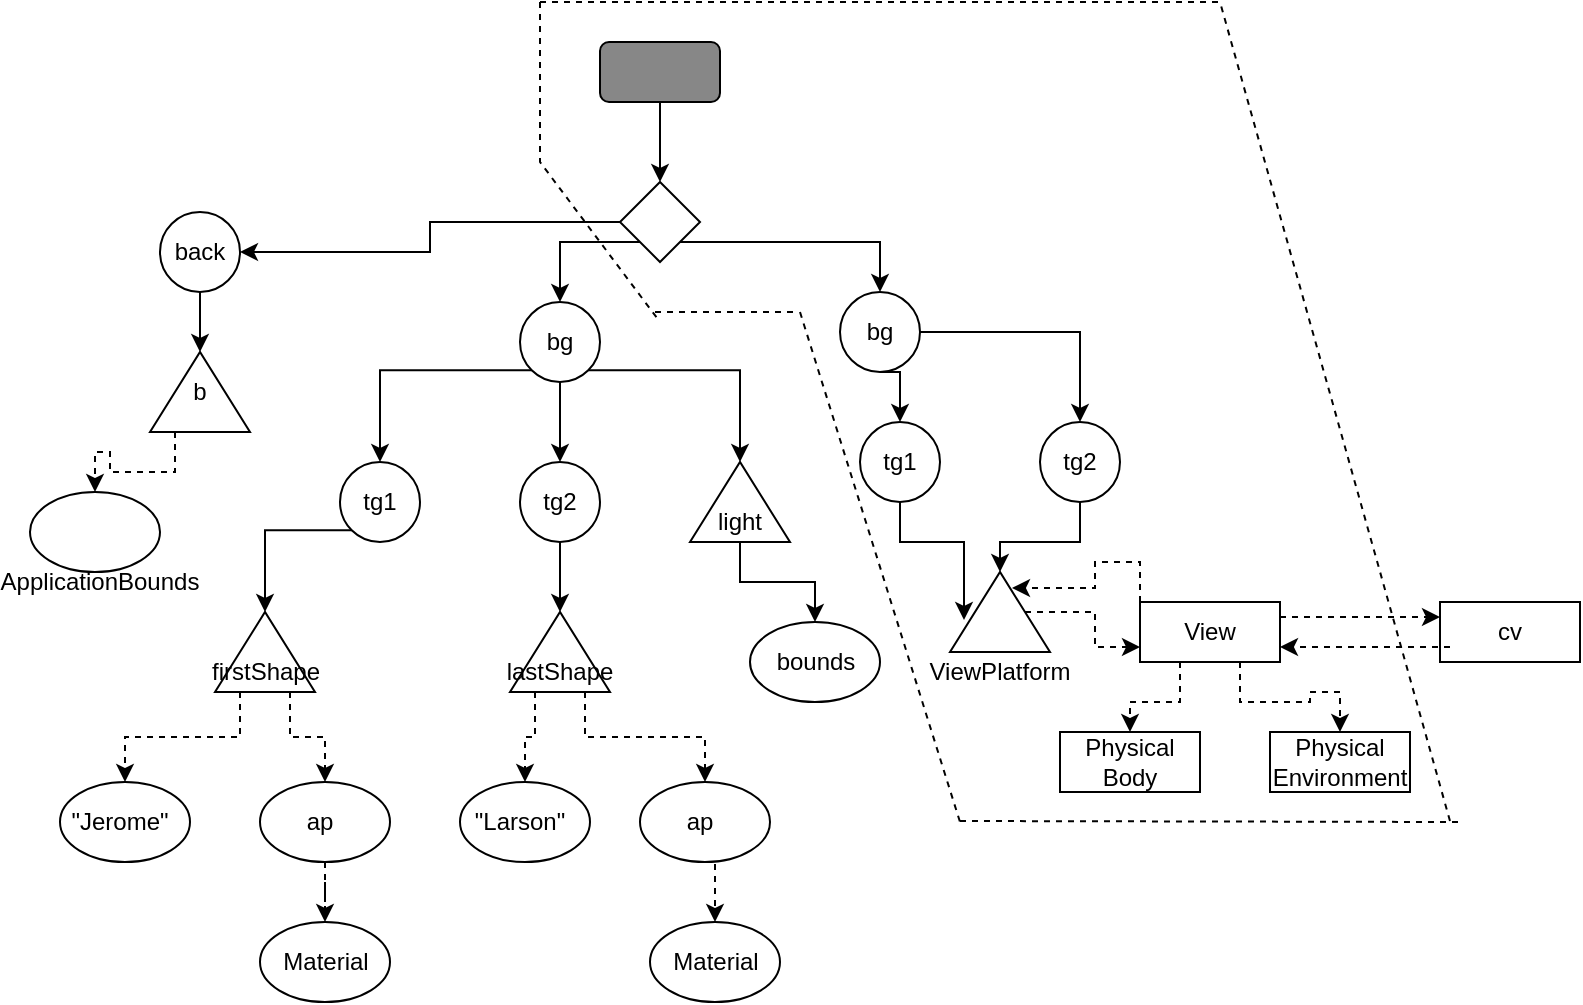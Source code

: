 <mxfile version="20.8.20" type="device"><diagram name="Page-1" id="sTvux-O_0oKiMii5cehG"><mxGraphModel dx="1434" dy="788" grid="1" gridSize="10" guides="1" tooltips="1" connect="1" arrows="1" fold="1" page="1" pageScale="1" pageWidth="850" pageHeight="1100" math="0" shadow="0"><root><mxCell id="0"/><mxCell id="1" parent="0"/><mxCell id="HU8XDsG58Dn04ZRYLfor-3" style="edgeStyle=orthogonalEdgeStyle;rounded=0;orthogonalLoop=1;jettySize=auto;html=1;exitX=0.5;exitY=1;exitDx=0;exitDy=0;entryX=0.5;entryY=0;entryDx=0;entryDy=0;" edge="1" parent="1" source="HU8XDsG58Dn04ZRYLfor-1" target="HU8XDsG58Dn04ZRYLfor-2"><mxGeometry relative="1" as="geometry"/></mxCell><mxCell id="HU8XDsG58Dn04ZRYLfor-1" value="" style="rounded=1;whiteSpace=wrap;html=1;fillColor=#878787;" vertex="1" parent="1"><mxGeometry x="350" y="50" width="60" height="30" as="geometry"/></mxCell><mxCell id="HU8XDsG58Dn04ZRYLfor-17" style="edgeStyle=orthogonalEdgeStyle;rounded=0;orthogonalLoop=1;jettySize=auto;html=1;exitX=0;exitY=1;exitDx=0;exitDy=0;" edge="1" parent="1" source="HU8XDsG58Dn04ZRYLfor-2" target="HU8XDsG58Dn04ZRYLfor-4"><mxGeometry relative="1" as="geometry"/></mxCell><mxCell id="HU8XDsG58Dn04ZRYLfor-56" style="edgeStyle=orthogonalEdgeStyle;rounded=0;orthogonalLoop=1;jettySize=auto;html=1;exitX=1;exitY=1;exitDx=0;exitDy=0;" edge="1" parent="1" source="HU8XDsG58Dn04ZRYLfor-2" target="HU8XDsG58Dn04ZRYLfor-46"><mxGeometry relative="1" as="geometry"/></mxCell><mxCell id="HU8XDsG58Dn04ZRYLfor-88" style="edgeStyle=orthogonalEdgeStyle;rounded=0;orthogonalLoop=1;jettySize=auto;html=1;exitX=0;exitY=0.5;exitDx=0;exitDy=0;entryX=1;entryY=0.5;entryDx=0;entryDy=0;" edge="1" parent="1" source="HU8XDsG58Dn04ZRYLfor-2" target="HU8XDsG58Dn04ZRYLfor-87"><mxGeometry relative="1" as="geometry"/></mxCell><mxCell id="HU8XDsG58Dn04ZRYLfor-2" value="" style="rhombus;whiteSpace=wrap;html=1;fillColor=none;" vertex="1" parent="1"><mxGeometry x="360" y="120" width="40" height="40" as="geometry"/></mxCell><mxCell id="HU8XDsG58Dn04ZRYLfor-18" style="edgeStyle=orthogonalEdgeStyle;rounded=0;orthogonalLoop=1;jettySize=auto;html=1;exitX=0.5;exitY=1;exitDx=0;exitDy=0;entryX=0.5;entryY=0;entryDx=0;entryDy=0;" edge="1" parent="1" source="HU8XDsG58Dn04ZRYLfor-4" target="HU8XDsG58Dn04ZRYLfor-6"><mxGeometry relative="1" as="geometry"/></mxCell><mxCell id="HU8XDsG58Dn04ZRYLfor-19" style="edgeStyle=orthogonalEdgeStyle;rounded=0;orthogonalLoop=1;jettySize=auto;html=1;exitX=1;exitY=1;exitDx=0;exitDy=0;" edge="1" parent="1" source="HU8XDsG58Dn04ZRYLfor-4" target="HU8XDsG58Dn04ZRYLfor-7"><mxGeometry relative="1" as="geometry"/></mxCell><mxCell id="HU8XDsG58Dn04ZRYLfor-20" style="edgeStyle=orthogonalEdgeStyle;rounded=0;orthogonalLoop=1;jettySize=auto;html=1;exitX=0;exitY=1;exitDx=0;exitDy=0;" edge="1" parent="1" source="HU8XDsG58Dn04ZRYLfor-4" target="HU8XDsG58Dn04ZRYLfor-5"><mxGeometry relative="1" as="geometry"/></mxCell><mxCell id="HU8XDsG58Dn04ZRYLfor-4" value="" style="ellipse;whiteSpace=wrap;html=1;aspect=fixed;fillColor=none;" vertex="1" parent="1"><mxGeometry x="310" y="180" width="40" height="40" as="geometry"/></mxCell><mxCell id="HU8XDsG58Dn04ZRYLfor-21" style="edgeStyle=orthogonalEdgeStyle;rounded=0;orthogonalLoop=1;jettySize=auto;html=1;exitX=0;exitY=1;exitDx=0;exitDy=0;entryX=1;entryY=0.5;entryDx=0;entryDy=0;" edge="1" parent="1" source="HU8XDsG58Dn04ZRYLfor-5" target="HU8XDsG58Dn04ZRYLfor-10"><mxGeometry relative="1" as="geometry"/></mxCell><mxCell id="HU8XDsG58Dn04ZRYLfor-5" value="" style="ellipse;whiteSpace=wrap;html=1;aspect=fixed;fillColor=none;" vertex="1" parent="1"><mxGeometry x="220" y="260" width="40" height="40" as="geometry"/></mxCell><mxCell id="HU8XDsG58Dn04ZRYLfor-22" style="edgeStyle=orthogonalEdgeStyle;rounded=0;orthogonalLoop=1;jettySize=auto;html=1;exitX=0.5;exitY=1;exitDx=0;exitDy=0;entryX=1;entryY=0.5;entryDx=0;entryDy=0;" edge="1" parent="1" source="HU8XDsG58Dn04ZRYLfor-6" target="HU8XDsG58Dn04ZRYLfor-9"><mxGeometry relative="1" as="geometry"/></mxCell><mxCell id="HU8XDsG58Dn04ZRYLfor-6" value="" style="ellipse;whiteSpace=wrap;html=1;aspect=fixed;fillColor=none;" vertex="1" parent="1"><mxGeometry x="310" y="260" width="40" height="40" as="geometry"/></mxCell><mxCell id="HU8XDsG58Dn04ZRYLfor-23" style="edgeStyle=orthogonalEdgeStyle;rounded=0;orthogonalLoop=1;jettySize=auto;html=1;exitX=0;exitY=0.5;exitDx=0;exitDy=0;entryX=0.5;entryY=0;entryDx=0;entryDy=0;" edge="1" parent="1" source="HU8XDsG58Dn04ZRYLfor-7" target="HU8XDsG58Dn04ZRYLfor-8"><mxGeometry relative="1" as="geometry"/></mxCell><mxCell id="HU8XDsG58Dn04ZRYLfor-7" value="" style="triangle;whiteSpace=wrap;html=1;fillColor=none;rotation=-90;" vertex="1" parent="1"><mxGeometry x="400" y="255" width="40" height="50" as="geometry"/></mxCell><mxCell id="HU8XDsG58Dn04ZRYLfor-8" value="" style="ellipse;whiteSpace=wrap;html=1;fillColor=none;" vertex="1" parent="1"><mxGeometry x="425" y="340" width="65" height="40" as="geometry"/></mxCell><mxCell id="HU8XDsG58Dn04ZRYLfor-27" style="edgeStyle=orthogonalEdgeStyle;rounded=0;orthogonalLoop=1;jettySize=auto;html=1;exitX=0;exitY=0.25;exitDx=0;exitDy=0;dashed=1;" edge="1" parent="1" source="HU8XDsG58Dn04ZRYLfor-9" target="HU8XDsG58Dn04ZRYLfor-14"><mxGeometry relative="1" as="geometry"/></mxCell><mxCell id="HU8XDsG58Dn04ZRYLfor-28" style="edgeStyle=orthogonalEdgeStyle;rounded=0;orthogonalLoop=1;jettySize=auto;html=1;exitX=0;exitY=0.75;exitDx=0;exitDy=0;dashed=1;" edge="1" parent="1" source="HU8XDsG58Dn04ZRYLfor-9" target="HU8XDsG58Dn04ZRYLfor-15"><mxGeometry relative="1" as="geometry"/></mxCell><mxCell id="HU8XDsG58Dn04ZRYLfor-9" value="" style="triangle;whiteSpace=wrap;html=1;fillColor=none;rotation=-90;" vertex="1" parent="1"><mxGeometry x="310" y="330" width="40" height="50" as="geometry"/></mxCell><mxCell id="HU8XDsG58Dn04ZRYLfor-24" style="edgeStyle=orthogonalEdgeStyle;rounded=0;orthogonalLoop=1;jettySize=auto;html=1;exitX=0;exitY=0.25;exitDx=0;exitDy=0;dashed=1;" edge="1" parent="1" source="HU8XDsG58Dn04ZRYLfor-10" target="HU8XDsG58Dn04ZRYLfor-11"><mxGeometry relative="1" as="geometry"/></mxCell><mxCell id="HU8XDsG58Dn04ZRYLfor-25" style="edgeStyle=orthogonalEdgeStyle;rounded=0;orthogonalLoop=1;jettySize=auto;html=1;exitX=0;exitY=0.75;exitDx=0;exitDy=0;dashed=1;" edge="1" parent="1" source="HU8XDsG58Dn04ZRYLfor-10" target="HU8XDsG58Dn04ZRYLfor-12"><mxGeometry relative="1" as="geometry"/></mxCell><mxCell id="HU8XDsG58Dn04ZRYLfor-10" value="" style="triangle;whiteSpace=wrap;html=1;fillColor=none;rotation=-90;" vertex="1" parent="1"><mxGeometry x="162.5" y="330" width="40" height="50" as="geometry"/></mxCell><mxCell id="HU8XDsG58Dn04ZRYLfor-11" value="" style="ellipse;whiteSpace=wrap;html=1;fillColor=none;" vertex="1" parent="1"><mxGeometry x="80" y="420" width="65" height="40" as="geometry"/></mxCell><mxCell id="HU8XDsG58Dn04ZRYLfor-26" style="edgeStyle=orthogonalEdgeStyle;rounded=0;orthogonalLoop=1;jettySize=auto;html=1;exitX=0.5;exitY=1;exitDx=0;exitDy=0;dashed=1;" edge="1" parent="1" source="HU8XDsG58Dn04ZRYLfor-12" target="HU8XDsG58Dn04ZRYLfor-13"><mxGeometry relative="1" as="geometry"/></mxCell><mxCell id="HU8XDsG58Dn04ZRYLfor-12" value="" style="ellipse;whiteSpace=wrap;html=1;fillColor=none;" vertex="1" parent="1"><mxGeometry x="180" y="420" width="65" height="40" as="geometry"/></mxCell><mxCell id="HU8XDsG58Dn04ZRYLfor-13" value="" style="ellipse;whiteSpace=wrap;html=1;fillColor=none;" vertex="1" parent="1"><mxGeometry x="180" y="490" width="65" height="40" as="geometry"/></mxCell><mxCell id="HU8XDsG58Dn04ZRYLfor-14" value="" style="ellipse;whiteSpace=wrap;html=1;fillColor=none;" vertex="1" parent="1"><mxGeometry x="280" y="420" width="65" height="40" as="geometry"/></mxCell><mxCell id="HU8XDsG58Dn04ZRYLfor-29" style="edgeStyle=orthogonalEdgeStyle;rounded=0;orthogonalLoop=1;jettySize=auto;html=1;exitX=0.5;exitY=1;exitDx=0;exitDy=0;entryX=0.5;entryY=0;entryDx=0;entryDy=0;dashed=1;" edge="1" parent="1" source="HU8XDsG58Dn04ZRYLfor-15" target="HU8XDsG58Dn04ZRYLfor-16"><mxGeometry relative="1" as="geometry"/></mxCell><mxCell id="HU8XDsG58Dn04ZRYLfor-15" value="" style="ellipse;whiteSpace=wrap;html=1;fillColor=none;" vertex="1" parent="1"><mxGeometry x="370" y="420" width="65" height="40" as="geometry"/></mxCell><mxCell id="HU8XDsG58Dn04ZRYLfor-16" value="" style="ellipse;whiteSpace=wrap;html=1;fillColor=none;" vertex="1" parent="1"><mxGeometry x="375" y="490" width="65" height="40" as="geometry"/></mxCell><mxCell id="HU8XDsG58Dn04ZRYLfor-30" value="bg" style="text;html=1;strokeColor=none;fillColor=none;align=center;verticalAlign=middle;whiteSpace=wrap;rounded=0;" vertex="1" parent="1"><mxGeometry x="300" y="185" width="60" height="30" as="geometry"/></mxCell><mxCell id="HU8XDsG58Dn04ZRYLfor-31" value="tg1" style="text;html=1;strokeColor=none;fillColor=none;align=center;verticalAlign=middle;whiteSpace=wrap;rounded=0;" vertex="1" parent="1"><mxGeometry x="210" y="265" width="60" height="30" as="geometry"/></mxCell><mxCell id="HU8XDsG58Dn04ZRYLfor-32" value="tg2" style="text;html=1;strokeColor=none;fillColor=none;align=center;verticalAlign=middle;whiteSpace=wrap;rounded=0;" vertex="1" parent="1"><mxGeometry x="300" y="265" width="60" height="30" as="geometry"/></mxCell><mxCell id="HU8XDsG58Dn04ZRYLfor-33" value="light" style="text;html=1;strokeColor=none;fillColor=none;align=center;verticalAlign=middle;whiteSpace=wrap;rounded=0;" vertex="1" parent="1"><mxGeometry x="390" y="275" width="60" height="30" as="geometry"/></mxCell><mxCell id="HU8XDsG58Dn04ZRYLfor-34" value="bounds" style="text;html=1;strokeColor=none;fillColor=none;align=center;verticalAlign=middle;whiteSpace=wrap;rounded=0;" vertex="1" parent="1"><mxGeometry x="427.5" y="345" width="60" height="30" as="geometry"/></mxCell><mxCell id="HU8XDsG58Dn04ZRYLfor-35" value="firstShape" style="text;html=1;strokeColor=none;fillColor=none;align=center;verticalAlign=middle;whiteSpace=wrap;rounded=0;" vertex="1" parent="1"><mxGeometry x="152.5" y="350" width="60" height="30" as="geometry"/></mxCell><mxCell id="HU8XDsG58Dn04ZRYLfor-36" value="lastShape" style="text;html=1;strokeColor=none;fillColor=none;align=center;verticalAlign=middle;whiteSpace=wrap;rounded=0;" vertex="1" parent="1"><mxGeometry x="300" y="350" width="60" height="30" as="geometry"/></mxCell><mxCell id="HU8XDsG58Dn04ZRYLfor-37" value="&quot;Larson&quot;" style="text;html=1;strokeColor=none;fillColor=none;align=center;verticalAlign=middle;whiteSpace=wrap;rounded=0;" vertex="1" parent="1"><mxGeometry x="280" y="425" width="60" height="30" as="geometry"/></mxCell><mxCell id="HU8XDsG58Dn04ZRYLfor-38" value="&quot;Jerome&quot;" style="text;html=1;strokeColor=none;fillColor=none;align=center;verticalAlign=middle;whiteSpace=wrap;rounded=0;" vertex="1" parent="1"><mxGeometry x="80" y="425" width="60" height="30" as="geometry"/></mxCell><mxCell id="HU8XDsG58Dn04ZRYLfor-39" value="ap" style="text;html=1;strokeColor=none;fillColor=none;align=center;verticalAlign=middle;whiteSpace=wrap;rounded=0;" vertex="1" parent="1"><mxGeometry x="180" y="425" width="60" height="30" as="geometry"/></mxCell><mxCell id="HU8XDsG58Dn04ZRYLfor-40" value="ap" style="text;html=1;strokeColor=none;fillColor=none;align=center;verticalAlign=middle;whiteSpace=wrap;rounded=0;" vertex="1" parent="1"><mxGeometry x="370" y="425" width="60" height="30" as="geometry"/></mxCell><mxCell id="HU8XDsG58Dn04ZRYLfor-41" value="Material" style="text;html=1;strokeColor=none;fillColor=none;align=center;verticalAlign=middle;whiteSpace=wrap;rounded=0;" vertex="1" parent="1"><mxGeometry x="182.5" y="495" width="60" height="30" as="geometry"/></mxCell><mxCell id="HU8XDsG58Dn04ZRYLfor-42" value="Material" style="text;html=1;strokeColor=none;fillColor=none;align=center;verticalAlign=middle;whiteSpace=wrap;rounded=0;" vertex="1" parent="1"><mxGeometry x="377.5" y="495" width="60" height="30" as="geometry"/></mxCell><mxCell id="HU8XDsG58Dn04ZRYLfor-57" style="edgeStyle=orthogonalEdgeStyle;rounded=0;orthogonalLoop=1;jettySize=auto;html=1;exitX=0.5;exitY=1;exitDx=0;exitDy=0;entryX=0.5;entryY=0;entryDx=0;entryDy=0;" edge="1" parent="1" source="HU8XDsG58Dn04ZRYLfor-46" target="HU8XDsG58Dn04ZRYLfor-47"><mxGeometry relative="1" as="geometry"/></mxCell><mxCell id="HU8XDsG58Dn04ZRYLfor-58" style="edgeStyle=orthogonalEdgeStyle;rounded=0;orthogonalLoop=1;jettySize=auto;html=1;exitX=1;exitY=0.5;exitDx=0;exitDy=0;entryX=0.5;entryY=0;entryDx=0;entryDy=0;" edge="1" parent="1" source="HU8XDsG58Dn04ZRYLfor-46" target="HU8XDsG58Dn04ZRYLfor-48"><mxGeometry relative="1" as="geometry"/></mxCell><mxCell id="HU8XDsG58Dn04ZRYLfor-46" value="" style="ellipse;whiteSpace=wrap;html=1;aspect=fixed;fillColor=none;" vertex="1" parent="1"><mxGeometry x="470" y="175" width="40" height="40" as="geometry"/></mxCell><mxCell id="HU8XDsG58Dn04ZRYLfor-61" style="edgeStyle=orthogonalEdgeStyle;rounded=0;orthogonalLoop=1;jettySize=auto;html=1;exitX=0.5;exitY=1;exitDx=0;exitDy=0;entryX=0.4;entryY=0.14;entryDx=0;entryDy=0;entryPerimeter=0;" edge="1" parent="1" source="HU8XDsG58Dn04ZRYLfor-47" target="HU8XDsG58Dn04ZRYLfor-60"><mxGeometry relative="1" as="geometry"/></mxCell><mxCell id="HU8XDsG58Dn04ZRYLfor-47" value="" style="ellipse;whiteSpace=wrap;html=1;aspect=fixed;fillColor=none;" vertex="1" parent="1"><mxGeometry x="480" y="240" width="40" height="40" as="geometry"/></mxCell><mxCell id="HU8XDsG58Dn04ZRYLfor-62" style="edgeStyle=orthogonalEdgeStyle;rounded=0;orthogonalLoop=1;jettySize=auto;html=1;exitX=0.5;exitY=1;exitDx=0;exitDy=0;entryX=1;entryY=0.5;entryDx=0;entryDy=0;" edge="1" parent="1" source="HU8XDsG58Dn04ZRYLfor-48" target="HU8XDsG58Dn04ZRYLfor-60"><mxGeometry relative="1" as="geometry"/></mxCell><mxCell id="HU8XDsG58Dn04ZRYLfor-48" value="" style="ellipse;whiteSpace=wrap;html=1;aspect=fixed;fillColor=none;" vertex="1" parent="1"><mxGeometry x="570" y="240" width="40" height="40" as="geometry"/></mxCell><mxCell id="HU8XDsG58Dn04ZRYLfor-49" value="bg" style="text;html=1;strokeColor=none;fillColor=none;align=center;verticalAlign=middle;whiteSpace=wrap;rounded=0;" vertex="1" parent="1"><mxGeometry x="460" y="180" width="60" height="30" as="geometry"/></mxCell><mxCell id="HU8XDsG58Dn04ZRYLfor-50" value="tg1" style="text;html=1;strokeColor=none;fillColor=none;align=center;verticalAlign=middle;whiteSpace=wrap;rounded=0;" vertex="1" parent="1"><mxGeometry x="470" y="245" width="60" height="30" as="geometry"/></mxCell><mxCell id="HU8XDsG58Dn04ZRYLfor-51" value="tg2" style="text;html=1;strokeColor=none;fillColor=none;align=center;verticalAlign=middle;whiteSpace=wrap;rounded=0;" vertex="1" parent="1"><mxGeometry x="560" y="245" width="60" height="30" as="geometry"/></mxCell><mxCell id="HU8XDsG58Dn04ZRYLfor-75" style="edgeStyle=orthogonalEdgeStyle;rounded=0;orthogonalLoop=1;jettySize=auto;html=1;exitX=0.5;exitY=1;exitDx=0;exitDy=0;entryX=0;entryY=0.75;entryDx=0;entryDy=0;dashed=1;" edge="1" parent="1" source="HU8XDsG58Dn04ZRYLfor-60" target="HU8XDsG58Dn04ZRYLfor-64"><mxGeometry relative="1" as="geometry"/></mxCell><mxCell id="HU8XDsG58Dn04ZRYLfor-60" value="" style="triangle;whiteSpace=wrap;html=1;fillColor=none;rotation=-90;" vertex="1" parent="1"><mxGeometry x="530" y="310" width="40" height="50" as="geometry"/></mxCell><mxCell id="HU8XDsG58Dn04ZRYLfor-63" value="ViewPlatform" style="text;html=1;strokeColor=none;fillColor=none;align=center;verticalAlign=middle;whiteSpace=wrap;rounded=0;" vertex="1" parent="1"><mxGeometry x="520" y="350" width="60" height="30" as="geometry"/></mxCell><mxCell id="HU8XDsG58Dn04ZRYLfor-76" style="edgeStyle=orthogonalEdgeStyle;rounded=0;orthogonalLoop=1;jettySize=auto;html=1;exitX=0;exitY=0;exitDx=0;exitDy=0;entryX=0.8;entryY=0.62;entryDx=0;entryDy=0;entryPerimeter=0;dashed=1;" edge="1" parent="1" source="HU8XDsG58Dn04ZRYLfor-64" target="HU8XDsG58Dn04ZRYLfor-60"><mxGeometry relative="1" as="geometry"/></mxCell><mxCell id="HU8XDsG58Dn04ZRYLfor-77" style="edgeStyle=orthogonalEdgeStyle;rounded=0;orthogonalLoop=1;jettySize=auto;html=1;exitX=1;exitY=0.25;exitDx=0;exitDy=0;entryX=0;entryY=0.25;entryDx=0;entryDy=0;dashed=1;" edge="1" parent="1" source="HU8XDsG58Dn04ZRYLfor-64" target="HU8XDsG58Dn04ZRYLfor-70"><mxGeometry relative="1" as="geometry"/></mxCell><mxCell id="HU8XDsG58Dn04ZRYLfor-64" value="" style="rounded=0;whiteSpace=wrap;html=1;fillColor=none;" vertex="1" parent="1"><mxGeometry x="620" y="330" width="70" height="30" as="geometry"/></mxCell><mxCell id="HU8XDsG58Dn04ZRYLfor-79" style="edgeStyle=orthogonalEdgeStyle;rounded=0;orthogonalLoop=1;jettySize=auto;html=1;exitX=0.25;exitY=1;exitDx=0;exitDy=0;entryX=0.5;entryY=0;entryDx=0;entryDy=0;dashed=1;" edge="1" parent="1" source="HU8XDsG58Dn04ZRYLfor-65" target="HU8XDsG58Dn04ZRYLfor-67"><mxGeometry relative="1" as="geometry"/></mxCell><mxCell id="HU8XDsG58Dn04ZRYLfor-80" style="edgeStyle=orthogonalEdgeStyle;rounded=0;orthogonalLoop=1;jettySize=auto;html=1;exitX=0.75;exitY=1;exitDx=0;exitDy=0;entryX=0.5;entryY=0;entryDx=0;entryDy=0;dashed=1;" edge="1" parent="1" source="HU8XDsG58Dn04ZRYLfor-65" target="HU8XDsG58Dn04ZRYLfor-69"><mxGeometry relative="1" as="geometry"/></mxCell><mxCell id="HU8XDsG58Dn04ZRYLfor-65" value="View" style="text;html=1;strokeColor=none;fillColor=none;align=center;verticalAlign=middle;whiteSpace=wrap;rounded=0;" vertex="1" parent="1"><mxGeometry x="625" y="330" width="60" height="30" as="geometry"/></mxCell><mxCell id="HU8XDsG58Dn04ZRYLfor-66" value="" style="rounded=0;whiteSpace=wrap;html=1;fillColor=none;" vertex="1" parent="1"><mxGeometry x="580" y="395" width="70" height="30" as="geometry"/></mxCell><mxCell id="HU8XDsG58Dn04ZRYLfor-67" value="Physical Body" style="text;html=1;strokeColor=none;fillColor=none;align=center;verticalAlign=middle;whiteSpace=wrap;rounded=0;" vertex="1" parent="1"><mxGeometry x="585" y="395" width="60" height="30" as="geometry"/></mxCell><mxCell id="HU8XDsG58Dn04ZRYLfor-68" value="" style="rounded=0;whiteSpace=wrap;html=1;fillColor=none;" vertex="1" parent="1"><mxGeometry x="685" y="395" width="70" height="30" as="geometry"/></mxCell><mxCell id="HU8XDsG58Dn04ZRYLfor-69" value="Physical Environment" style="text;html=1;strokeColor=none;fillColor=none;align=center;verticalAlign=middle;whiteSpace=wrap;rounded=0;" vertex="1" parent="1"><mxGeometry x="690" y="395" width="60" height="30" as="geometry"/></mxCell><mxCell id="HU8XDsG58Dn04ZRYLfor-70" value="" style="rounded=0;whiteSpace=wrap;html=1;fillColor=none;" vertex="1" parent="1"><mxGeometry x="770" y="330" width="70" height="30" as="geometry"/></mxCell><mxCell id="HU8XDsG58Dn04ZRYLfor-78" style="edgeStyle=orthogonalEdgeStyle;rounded=0;orthogonalLoop=1;jettySize=auto;html=1;exitX=0;exitY=0.75;exitDx=0;exitDy=0;entryX=1;entryY=0.75;entryDx=0;entryDy=0;dashed=1;" edge="1" parent="1" source="HU8XDsG58Dn04ZRYLfor-71" target="HU8XDsG58Dn04ZRYLfor-64"><mxGeometry relative="1" as="geometry"/></mxCell><mxCell id="HU8XDsG58Dn04ZRYLfor-71" value="cv" style="text;html=1;strokeColor=none;fillColor=none;align=center;verticalAlign=middle;whiteSpace=wrap;rounded=0;" vertex="1" parent="1"><mxGeometry x="775" y="330" width="60" height="30" as="geometry"/></mxCell><mxCell id="HU8XDsG58Dn04ZRYLfor-81" value="" style="endArrow=none;dashed=1;html=1;rounded=0;" edge="1" parent="1"><mxGeometry width="50" height="50" relative="1" as="geometry"><mxPoint x="320" y="30" as="sourcePoint"/><mxPoint x="380" y="190" as="targetPoint"/><Array as="points"><mxPoint x="320" y="110"/></Array></mxGeometry></mxCell><mxCell id="HU8XDsG58Dn04ZRYLfor-82" value="" style="endArrow=none;dashed=1;html=1;rounded=0;" edge="1" parent="1"><mxGeometry width="50" height="50" relative="1" as="geometry"><mxPoint x="377.5" y="185" as="sourcePoint"/><mxPoint x="447.5" y="185" as="targetPoint"/></mxGeometry></mxCell><mxCell id="HU8XDsG58Dn04ZRYLfor-83" value="" style="endArrow=none;dashed=1;html=1;rounded=0;" edge="1" parent="1"><mxGeometry width="50" height="50" relative="1" as="geometry"><mxPoint x="450" y="185" as="sourcePoint"/><mxPoint x="530" y="440" as="targetPoint"/></mxGeometry></mxCell><mxCell id="HU8XDsG58Dn04ZRYLfor-84" value="" style="endArrow=none;dashed=1;html=1;rounded=0;" edge="1" parent="1"><mxGeometry width="50" height="50" relative="1" as="geometry"><mxPoint x="530" y="439.5" as="sourcePoint"/><mxPoint x="780" y="440" as="targetPoint"/></mxGeometry></mxCell><mxCell id="HU8XDsG58Dn04ZRYLfor-85" value="" style="endArrow=none;dashed=1;html=1;rounded=0;" edge="1" parent="1"><mxGeometry width="50" height="50" relative="1" as="geometry"><mxPoint x="775" y="439.5" as="sourcePoint"/><mxPoint x="660" y="30" as="targetPoint"/></mxGeometry></mxCell><mxCell id="HU8XDsG58Dn04ZRYLfor-86" value="" style="endArrow=none;dashed=1;html=1;rounded=0;" edge="1" parent="1"><mxGeometry width="50" height="50" relative="1" as="geometry"><mxPoint x="320" y="30" as="sourcePoint"/><mxPoint x="660" y="30" as="targetPoint"/></mxGeometry></mxCell><mxCell id="HU8XDsG58Dn04ZRYLfor-90" style="edgeStyle=orthogonalEdgeStyle;rounded=0;orthogonalLoop=1;jettySize=auto;html=1;exitX=0.5;exitY=1;exitDx=0;exitDy=0;entryX=1;entryY=0.5;entryDx=0;entryDy=0;" edge="1" parent="1" source="HU8XDsG58Dn04ZRYLfor-87" target="HU8XDsG58Dn04ZRYLfor-89"><mxGeometry relative="1" as="geometry"/></mxCell><mxCell id="HU8XDsG58Dn04ZRYLfor-87" value="" style="ellipse;whiteSpace=wrap;html=1;aspect=fixed;fillColor=none;" vertex="1" parent="1"><mxGeometry x="130" y="135" width="40" height="40" as="geometry"/></mxCell><mxCell id="HU8XDsG58Dn04ZRYLfor-96" style="edgeStyle=orthogonalEdgeStyle;rounded=0;orthogonalLoop=1;jettySize=auto;html=1;exitX=0;exitY=0.25;exitDx=0;exitDy=0;entryX=0.5;entryY=0;entryDx=0;entryDy=0;dashed=1;" edge="1" parent="1" source="HU8XDsG58Dn04ZRYLfor-89" target="HU8XDsG58Dn04ZRYLfor-93"><mxGeometry relative="1" as="geometry"/></mxCell><mxCell id="HU8XDsG58Dn04ZRYLfor-89" value="" style="triangle;whiteSpace=wrap;html=1;fillColor=none;rotation=-90;" vertex="1" parent="1"><mxGeometry x="130" y="200" width="40" height="50" as="geometry"/></mxCell><mxCell id="HU8XDsG58Dn04ZRYLfor-91" value="back" style="text;html=1;strokeColor=none;fillColor=none;align=center;verticalAlign=middle;whiteSpace=wrap;rounded=0;" vertex="1" parent="1"><mxGeometry x="120" y="140" width="60" height="30" as="geometry"/></mxCell><mxCell id="HU8XDsG58Dn04ZRYLfor-92" value="b" style="text;html=1;strokeColor=none;fillColor=none;align=center;verticalAlign=middle;whiteSpace=wrap;rounded=0;dashed=1;" vertex="1" parent="1"><mxGeometry x="120" y="210" width="60" height="30" as="geometry"/></mxCell><mxCell id="HU8XDsG58Dn04ZRYLfor-93" value="" style="ellipse;whiteSpace=wrap;html=1;fillColor=none;" vertex="1" parent="1"><mxGeometry x="65" y="275" width="65" height="40" as="geometry"/></mxCell><mxCell id="HU8XDsG58Dn04ZRYLfor-94" value="ApplicationBounds" style="text;html=1;strokeColor=none;fillColor=none;align=center;verticalAlign=middle;whiteSpace=wrap;rounded=0;" vertex="1" parent="1"><mxGeometry x="70" y="305" width="60" height="30" as="geometry"/></mxCell></root></mxGraphModel></diagram></mxfile>